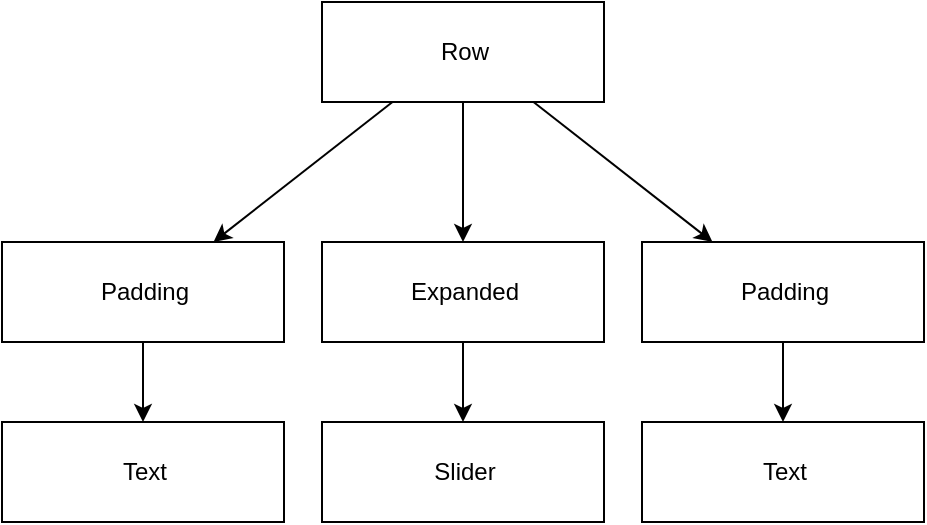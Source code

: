 <mxfile version="18.0.3" type="device"><diagram id="FEvyyEj8pBGYXIw6JVG2" name="Page-1"><mxGraphModel dx="1422" dy="780" grid="1" gridSize="10" guides="1" tooltips="1" connect="1" arrows="1" fold="1" page="1" pageScale="1" pageWidth="827" pageHeight="1169" math="0" shadow="0"><root><mxCell id="0"/><mxCell id="1" parent="0"/><mxCell id="_MWHlrNWZqkLW3j3OZeL-2" value="Row" style="html=1;" vertex="1" parent="1"><mxGeometry x="310" y="80" width="141" height="50" as="geometry"/></mxCell><mxCell id="_MWHlrNWZqkLW3j3OZeL-3" value="" style="rounded=0;orthogonalLoop=1;jettySize=auto;html=1;fontSize=12;startArrow=classic;startFill=1;endArrow=none;endFill=0;exitX=0.5;exitY=0;exitDx=0;exitDy=0;" edge="1" parent="1" source="_MWHlrNWZqkLW3j3OZeL-32" target="_MWHlrNWZqkLW3j3OZeL-2"><mxGeometry relative="1" as="geometry"><mxPoint x="440" y="220" as="sourcePoint"/></mxGeometry></mxCell><mxCell id="_MWHlrNWZqkLW3j3OZeL-40" style="edgeStyle=none;rounded=0;orthogonalLoop=1;jettySize=auto;html=1;" edge="1" parent="1" source="_MWHlrNWZqkLW3j3OZeL-31" target="_MWHlrNWZqkLW3j3OZeL-36"><mxGeometry relative="1" as="geometry"/></mxCell><mxCell id="_MWHlrNWZqkLW3j3OZeL-31" value="Padding" style="html=1;" vertex="1" parent="1"><mxGeometry x="150" y="200" width="141" height="50" as="geometry"/></mxCell><mxCell id="_MWHlrNWZqkLW3j3OZeL-43" style="edgeStyle=none;rounded=0;orthogonalLoop=1;jettySize=auto;html=1;" edge="1" parent="1" source="_MWHlrNWZqkLW3j3OZeL-32" target="_MWHlrNWZqkLW3j3OZeL-42"><mxGeometry relative="1" as="geometry"/></mxCell><mxCell id="_MWHlrNWZqkLW3j3OZeL-32" value="Expanded" style="html=1;" vertex="1" parent="1"><mxGeometry x="310" y="200" width="141" height="50" as="geometry"/></mxCell><mxCell id="_MWHlrNWZqkLW3j3OZeL-41" style="edgeStyle=none;rounded=0;orthogonalLoop=1;jettySize=auto;html=1;" edge="1" parent="1" source="_MWHlrNWZqkLW3j3OZeL-33" target="_MWHlrNWZqkLW3j3OZeL-37"><mxGeometry relative="1" as="geometry"/></mxCell><mxCell id="_MWHlrNWZqkLW3j3OZeL-33" value="Padding" style="html=1;" vertex="1" parent="1"><mxGeometry x="470" y="200" width="141" height="50" as="geometry"/></mxCell><mxCell id="_MWHlrNWZqkLW3j3OZeL-34" value="" style="rounded=0;orthogonalLoop=1;jettySize=auto;html=1;fontSize=12;startArrow=classic;startFill=1;endArrow=none;endFill=0;exitX=0.25;exitY=0;exitDx=0;exitDy=0;entryX=0.75;entryY=1;entryDx=0;entryDy=0;" edge="1" parent="1" source="_MWHlrNWZqkLW3j3OZeL-33" target="_MWHlrNWZqkLW3j3OZeL-2"><mxGeometry relative="1" as="geometry"><mxPoint x="390.5" y="210" as="sourcePoint"/><mxPoint x="390.5" y="140" as="targetPoint"/></mxGeometry></mxCell><mxCell id="_MWHlrNWZqkLW3j3OZeL-35" value="" style="rounded=0;orthogonalLoop=1;jettySize=auto;html=1;fontSize=12;startArrow=classic;startFill=1;endArrow=none;endFill=0;exitX=0.75;exitY=0;exitDx=0;exitDy=0;entryX=0.25;entryY=1;entryDx=0;entryDy=0;" edge="1" parent="1" source="_MWHlrNWZqkLW3j3OZeL-31" target="_MWHlrNWZqkLW3j3OZeL-2"><mxGeometry relative="1" as="geometry"><mxPoint x="400.5" y="220" as="sourcePoint"/><mxPoint x="400.5" y="150" as="targetPoint"/></mxGeometry></mxCell><mxCell id="_MWHlrNWZqkLW3j3OZeL-36" value="Text" style="html=1;" vertex="1" parent="1"><mxGeometry x="150" y="290" width="141" height="50" as="geometry"/></mxCell><mxCell id="_MWHlrNWZqkLW3j3OZeL-37" value="Text" style="html=1;" vertex="1" parent="1"><mxGeometry x="470" y="290" width="141" height="50" as="geometry"/></mxCell><mxCell id="_MWHlrNWZqkLW3j3OZeL-42" value="Slider" style="html=1;" vertex="1" parent="1"><mxGeometry x="310" y="290" width="141" height="50" as="geometry"/></mxCell></root></mxGraphModel></diagram></mxfile>
